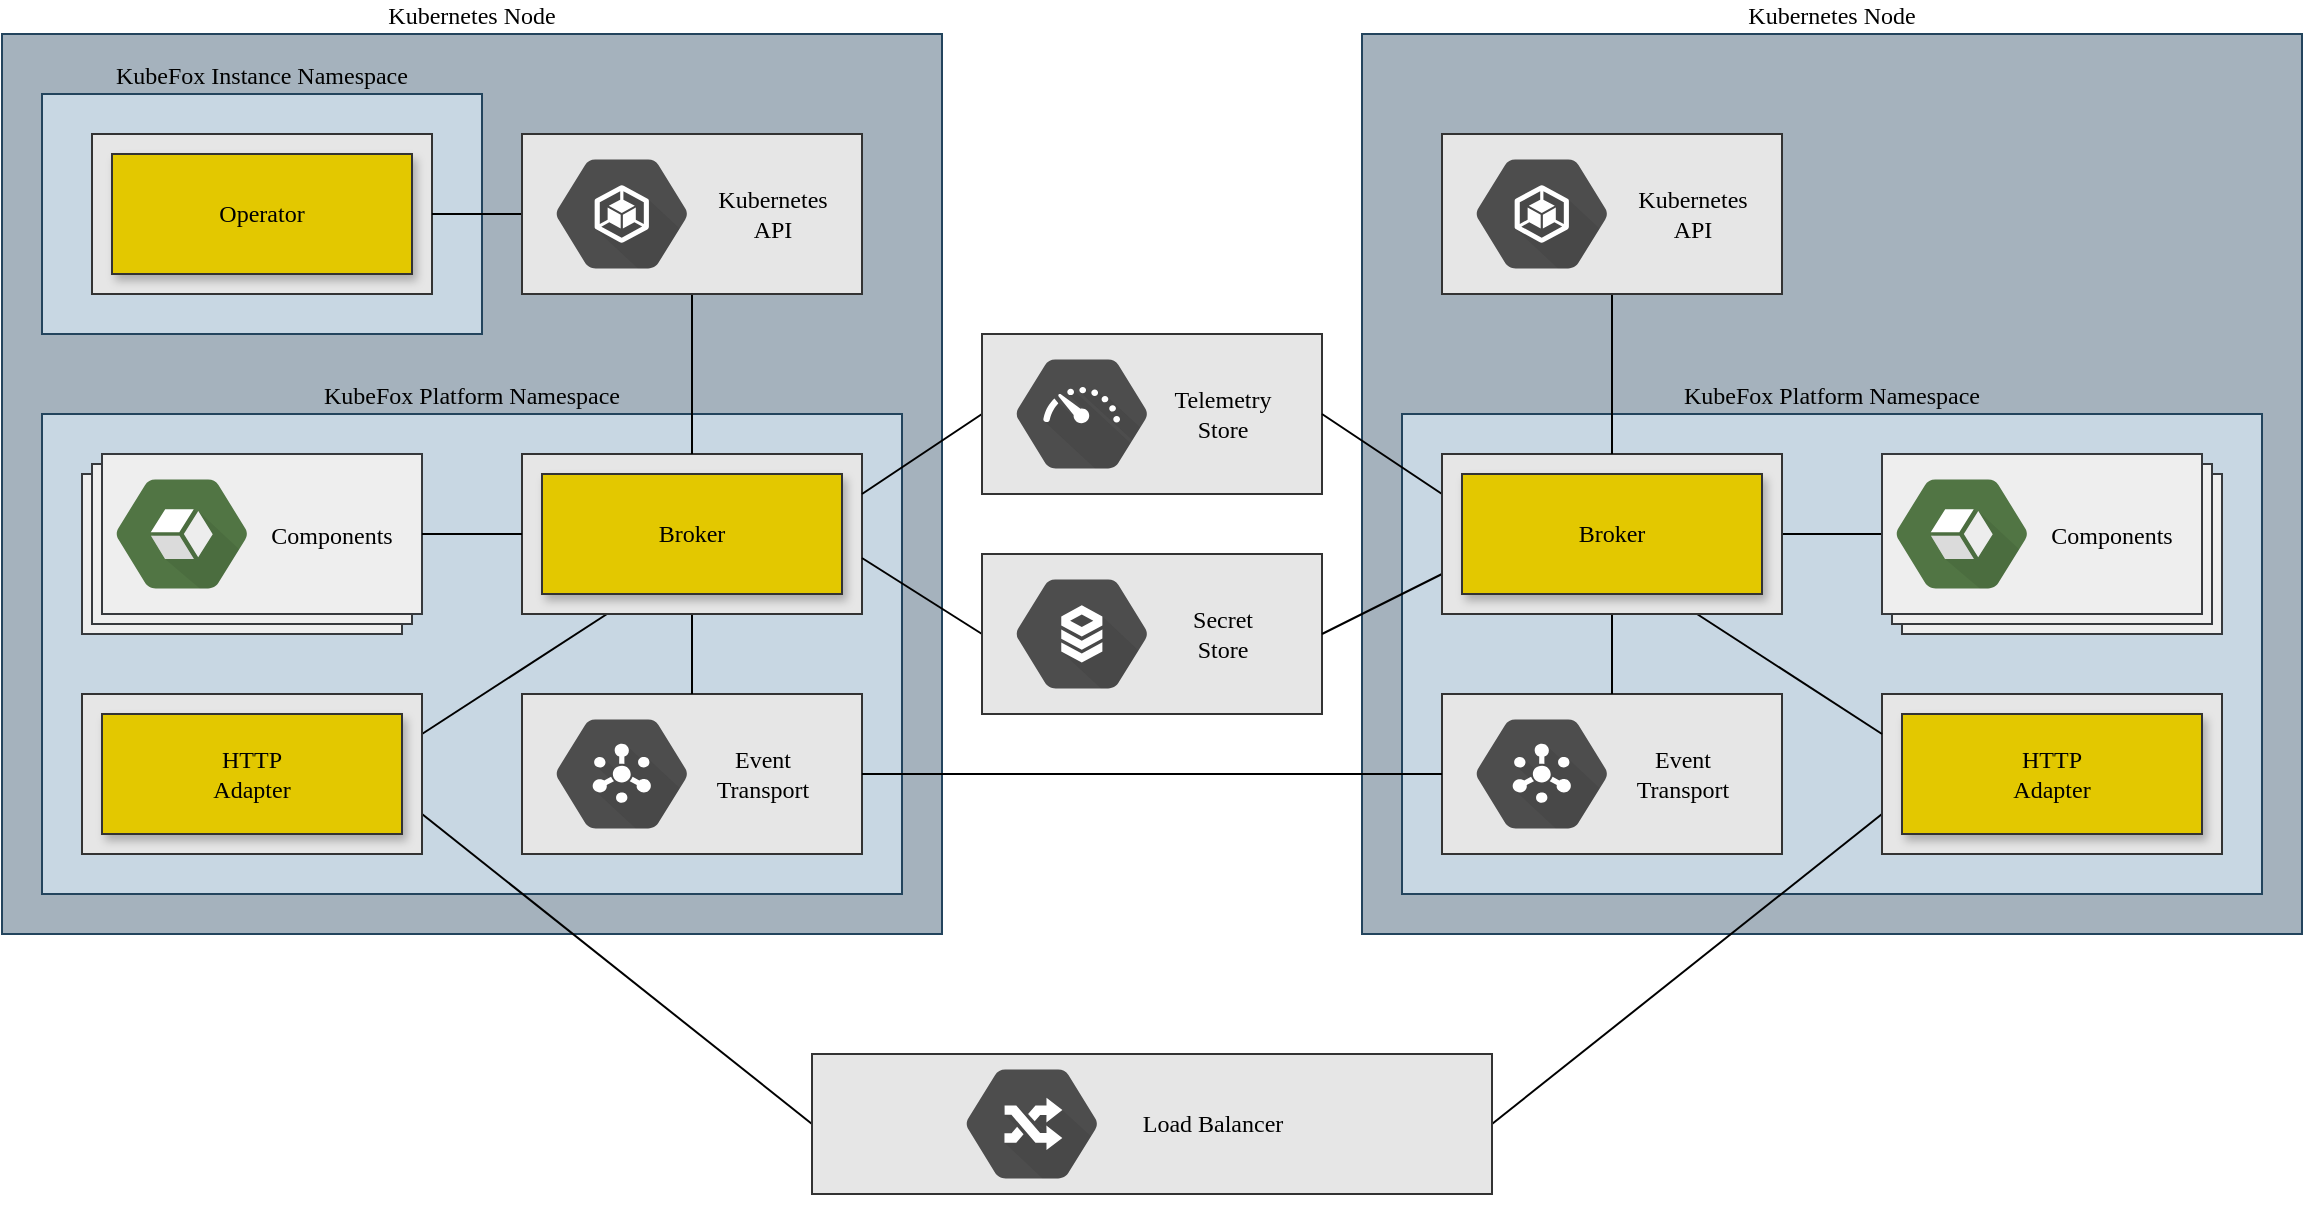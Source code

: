 <mxfile version="22.1.2" type="device">
  <diagram id="nvOsGFMiorbk_OA-nkvQ" name="Page-1">
    <mxGraphModel dx="1674" dy="433" grid="1" gridSize="10" guides="1" tooltips="1" connect="1" arrows="1" fold="1" page="0" pageScale="1" pageWidth="850" pageHeight="1100" background="#ffffff" math="0" shadow="0">
      <root>
        <mxCell id="0" />
        <mxCell id="1" parent="0" />
        <mxCell id="DgSnzCziOJDxKs8Z_xna-8" value="Kubernetes Node" style="rounded=0;whiteSpace=wrap;html=1;verticalAlign=bottom;fontFamily=Source Code Pro;fontSource=https%3A%2F%2Ffonts.googleapis.com%2Fcss%3Ffamily%3DSource%2BCode%2BPro;fontSize=12;labelPosition=center;verticalLabelPosition=top;align=center;spacingLeft=0;sketch=0;spacingRight=0;fillColor=#A5B2BD;strokeColor=#23445d;" parent="1" vertex="1">
          <mxGeometry x="600" y="920" width="470" height="450" as="geometry" />
        </mxCell>
        <mxCell id="hHuCMAb4LzYqgweW_ZiV-6" value="KubeFox Platform Namespace" style="rounded=0;whiteSpace=wrap;html=1;strokeColor=#23445d;fillColor=#C8D7E3;verticalAlign=bottom;fontFamily=Source Code Pro;fontSource=https%3A%2F%2Ffonts.googleapis.com%2Fcss%3Ffamily%3DSource%2BCode%2BPro;fontSize=12;labelPosition=center;verticalLabelPosition=top;align=center;spacingLeft=0;sketch=0;spacingRight=0;" parent="1" vertex="1">
          <mxGeometry x="620" y="1110" width="430" height="240" as="geometry" />
        </mxCell>
        <mxCell id="hHuCMAb4LzYqgweW_ZiV-22" style="edgeStyle=none;shape=connector;rounded=0;orthogonalLoop=1;jettySize=auto;html=1;exitX=1;exitY=0.25;exitDx=0;exitDy=0;entryX=0.25;entryY=1;entryDx=0;entryDy=0;labelBackgroundColor=default;strokeColor=default;align=center;verticalAlign=middle;fontFamily=Source Code Pro;fontSize=11;fontColor=default;endArrow=none;endFill=0;fontSource=https%3A%2F%2Ffonts.googleapis.com%2Fcss%3Ffamily%3DSource%2BCode%2BPro;" parent="1" source="hHuCMAb4LzYqgweW_ZiV-3" target="hHuCMAb4LzYqgweW_ZiV-1" edge="1">
          <mxGeometry relative="1" as="geometry" />
        </mxCell>
        <mxCell id="Tjbu2bkzNfZgH-3-eiRW-72" style="edgeStyle=none;shape=connector;rounded=0;orthogonalLoop=1;jettySize=auto;html=1;exitX=1;exitY=0.75;exitDx=0;exitDy=0;entryX=0;entryY=0.5;entryDx=0;entryDy=0;labelBackgroundColor=default;strokeColor=default;align=center;verticalAlign=middle;fontFamily=Helvetica;fontSize=11;fontColor=default;endArrow=none;endFill=0;" parent="1" source="hHuCMAb4LzYqgweW_ZiV-3" target="Tjbu2bkzNfZgH-3-eiRW-69" edge="1">
          <mxGeometry relative="1" as="geometry" />
        </mxCell>
        <mxCell id="hHuCMAb4LzYqgweW_ZiV-3" value="" style="rounded=0;whiteSpace=wrap;html=1;strokeColor=#333333;fillColor=#E6E6E6;verticalAlign=top;fontFamily=Source Code Pro;fontSize=12;labelPosition=center;verticalLabelPosition=bottom;align=center;spacingLeft=4;sketch=0;fontColor=#000000;labelBackgroundColor=none;fontSource=https%3A%2F%2Ffonts.googleapis.com%2Fcss%3Ffamily%3DSource%2BCode%2BPro;" parent="1" vertex="1">
          <mxGeometry x="640" y="1250" width="170" height="80" as="geometry" />
        </mxCell>
        <mxCell id="hHuCMAb4LzYqgweW_ZiV-4" value="HTTP&lt;br&gt;Adapter" style="rounded=0;whiteSpace=wrap;html=1;strokeColor=#333333;fillColor=#e3c800;verticalAlign=middle;fontFamily=Source Code Pro;fontSize=12;fontColor=#000000;shadow=1;labelBackgroundColor=none;fontSource=https%3A%2F%2Ffonts.googleapis.com%2Fcss%3Ffamily%3DSource%2BCode%2BPro;spacingLeft=0;spacingTop=0;spacingBottom=0;spacing=2;" parent="1" vertex="1">
          <mxGeometry x="650" y="1260" width="150" height="60" as="geometry" />
        </mxCell>
        <mxCell id="hHuCMAb4LzYqgweW_ZiV-8" value="" style="rounded=0;whiteSpace=wrap;html=1;strokeColor=#333333;fillColor=#E6E6E6;verticalAlign=top;fontFamily=Source Code Pro;fontSize=12;labelPosition=center;verticalLabelPosition=bottom;align=center;spacingLeft=0;sketch=0;fontColor=#000000;labelBackgroundColor=none;fontSource=https%3A%2F%2Ffonts.googleapis.com%2Fcss%3Ffamily%3DSource%2BCode%2BPro;" parent="1" vertex="1">
          <mxGeometry x="860" y="1250" width="170" height="80" as="geometry" />
        </mxCell>
        <mxCell id="DgSnzCziOJDxKs8Z_xna-7" value="Event&lt;br&gt;Transport" style="sketch=0;html=1;fillColor=#4D4D4D;strokeColor=none;verticalAlign=middle;labelPosition=right;verticalLabelPosition=middle;align=center;spacingTop=0;fontSize=12;fontStyle=0;fontColor=#000000;shape=mxgraph.gcp2.hexIcon;prIcon=cloud_pubsub;fontFamily=Source Code Pro;fontSource=https%3A%2F%2Ffonts.googleapis.com%2Fcss%3Ffamily%3DSource%2BCode%2BPro;spacingBottom=0;shadow=0;spacingRight=0;spacingLeft=-60;" parent="1" vertex="1">
          <mxGeometry x="860" y="1250" width="100" height="80" as="geometry" />
        </mxCell>
        <mxCell id="hHuCMAb4LzYqgweW_ZiV-14" style="edgeStyle=none;shape=connector;rounded=0;orthogonalLoop=1;jettySize=auto;html=1;exitX=0.5;exitY=1;exitDx=0;exitDy=0;entryX=0.5;entryY=0;entryDx=0;entryDy=0;labelBackgroundColor=default;strokeColor=default;align=center;verticalAlign=middle;fontFamily=Source Code Pro;fontSize=11;fontColor=default;endArrow=none;endFill=0;fontSource=https%3A%2F%2Ffonts.googleapis.com%2Fcss%3Ffamily%3DSource%2BCode%2BPro;" parent="1" source="hHuCMAb4LzYqgweW_ZiV-1" target="hHuCMAb4LzYqgweW_ZiV-8" edge="1">
          <mxGeometry relative="1" as="geometry" />
        </mxCell>
        <mxCell id="hHuCMAb4LzYqgweW_ZiV-1" value="" style="rounded=0;whiteSpace=wrap;html=1;strokeColor=#333333;fillColor=#E6E6E6;verticalAlign=top;fontFamily=Source Code Pro;fontSize=12;labelPosition=center;verticalLabelPosition=bottom;align=center;spacingLeft=4;sketch=0;fontColor=#000000;labelBackgroundColor=none;fontSource=https%3A%2F%2Ffonts.googleapis.com%2Fcss%3Ffamily%3DSource%2BCode%2BPro;" parent="1" vertex="1">
          <mxGeometry x="860" y="1130" width="170" height="80" as="geometry" />
        </mxCell>
        <mxCell id="hHuCMAb4LzYqgweW_ZiV-2" value="Broker" style="rounded=0;whiteSpace=wrap;html=1;strokeColor=#333333;fillColor=#e3c800;verticalAlign=middle;fontFamily=Source Code Pro;fontSize=12;fontColor=#000000;shadow=1;labelBackgroundColor=none;fontSource=https%3A%2F%2Ffonts.googleapis.com%2Fcss%3Ffamily%3DSource%2BCode%2BPro;spacingLeft=0;spacingTop=0;spacingBottom=0;spacing=2;" parent="1" vertex="1">
          <mxGeometry x="870" y="1140" width="150" height="60" as="geometry" />
        </mxCell>
        <mxCell id="hHuCMAb4LzYqgweW_ZiV-15" style="edgeStyle=none;shape=connector;rounded=0;orthogonalLoop=1;jettySize=auto;html=1;exitX=0.5;exitY=0;exitDx=0;exitDy=0;entryX=0.5;entryY=1;entryDx=0;entryDy=0;labelBackgroundColor=default;strokeColor=default;align=center;verticalAlign=middle;fontFamily=Source Code Pro;fontSize=11;fontColor=default;endArrow=none;endFill=0;fontSource=https%3A%2F%2Ffonts.googleapis.com%2Fcss%3Ffamily%3DSource%2BCode%2BPro;" parent="1" source="hHuCMAb4LzYqgweW_ZiV-1" target="hHuCMAb4LzYqgweW_ZiV-43" edge="1">
          <mxGeometry relative="1" as="geometry" />
        </mxCell>
        <mxCell id="hHuCMAb4LzYqgweW_ZiV-18" value="" style="rounded=0;whiteSpace=wrap;html=1;strokeColor=#36393d;fillColor=#eeeeee;verticalAlign=top;fontFamily=Source Code Pro;fontSource=https%3A%2F%2Ffonts.googleapis.com%2Fcss%3Ffamily%3DSource%2BCode%2BPro;fontSize=12;labelPosition=center;verticalLabelPosition=bottom;align=center;spacingLeft=4;sketch=0;" parent="1" vertex="1">
          <mxGeometry x="640" y="1140" width="160" height="80" as="geometry" />
        </mxCell>
        <mxCell id="hHuCMAb4LzYqgweW_ZiV-16" value="" style="rounded=0;whiteSpace=wrap;html=1;strokeColor=#36393d;fillColor=#eeeeee;verticalAlign=top;fontFamily=Source Code Pro;fontSource=https%3A%2F%2Ffonts.googleapis.com%2Fcss%3Ffamily%3DSource%2BCode%2BPro;fontSize=12;labelPosition=center;verticalLabelPosition=bottom;align=center;spacingLeft=4;sketch=0;" parent="1" vertex="1">
          <mxGeometry x="645" y="1135" width="160" height="80" as="geometry" />
        </mxCell>
        <mxCell id="DgSnzCziOJDxKs8Z_xna-59" value="" style="rounded=0;whiteSpace=wrap;html=1;strokeColor=#36393d;fillColor=#eeeeee;verticalAlign=top;fontFamily=Source Code Pro;fontSource=https%3A%2F%2Ffonts.googleapis.com%2Fcss%3Ffamily%3DSource%2BCode%2BPro;fontSize=12;labelPosition=center;verticalLabelPosition=bottom;align=center;spacingLeft=4;sketch=0;" parent="1" vertex="1">
          <mxGeometry x="650" y="1130" width="160" height="80" as="geometry" />
        </mxCell>
        <mxCell id="5H6KGwHTrD5YW4fPExSh-25" value="Components" style="sketch=0;fillColor=#517544;strokeColor=none;verticalAlign=middle;labelPosition=right;verticalLabelPosition=middle;align=center;spacingTop=0;fontSize=12;fontStyle=0;fontColor=#000000;shape=mxgraph.gcp2.hexIcon;prIcon=stackdriver;rounded=1;shadow=0;glass=0;fontFamily=Source Code Pro;fontSource=https%3A%2F%2Ffonts.googleapis.com%2Fcss%3Ffamily%3DSource%2BCode%2BPro;spacingBottom=0;spacingLeft=-50;" parent="1" vertex="1">
          <mxGeometry x="640" y="1130" width="100" height="80" as="geometry" />
        </mxCell>
        <mxCell id="hHuCMAb4LzYqgweW_ZiV-25" style="edgeStyle=none;shape=connector;rounded=0;orthogonalLoop=1;jettySize=auto;html=1;exitX=1;exitY=0.25;exitDx=0;exitDy=0;labelBackgroundColor=default;strokeColor=default;align=center;verticalAlign=middle;fontFamily=Helvetica;fontSize=11;fontColor=default;endArrow=none;endFill=0;entryX=0;entryY=0.5;entryDx=0;entryDy=0;" parent="1" source="hHuCMAb4LzYqgweW_ZiV-1" target="hHuCMAb4LzYqgweW_ZiV-45" edge="1">
          <mxGeometry relative="1" as="geometry">
            <mxPoint x="350" y="1090" as="targetPoint" />
          </mxGeometry>
        </mxCell>
        <mxCell id="hHuCMAb4LzYqgweW_ZiV-26" value="KubeFox Instance Namespace" style="rounded=0;whiteSpace=wrap;html=1;strokeColor=#23445d;fillColor=#C8D7E3;verticalAlign=bottom;fontFamily=Source Code Pro;fontSource=https%3A%2F%2Ffonts.googleapis.com%2Fcss%3Ffamily%3DSource%2BCode%2BPro;fontSize=12;labelPosition=center;verticalLabelPosition=top;align=center;spacingLeft=0;sketch=0;spacingRight=0;" parent="1" vertex="1">
          <mxGeometry x="620" y="950" width="220" height="120" as="geometry" />
        </mxCell>
        <mxCell id="hHuCMAb4LzYqgweW_ZiV-34" value="" style="rounded=0;whiteSpace=wrap;html=1;strokeColor=#333333;fillColor=#E6E6E6;verticalAlign=top;fontFamily=Source Code Pro;fontSize=12;labelPosition=center;verticalLabelPosition=bottom;align=center;spacingLeft=4;sketch=0;fontColor=#000000;labelBackgroundColor=none;fontSource=https%3A%2F%2Ffonts.googleapis.com%2Fcss%3Ffamily%3DSource%2BCode%2BPro;" parent="1" vertex="1">
          <mxGeometry x="645" y="970" width="170" height="80" as="geometry" />
        </mxCell>
        <UserObject label="Operator" id="hHuCMAb4LzYqgweW_ZiV-35">
          <mxCell style="rounded=0;whiteSpace=wrap;html=1;strokeColor=#333333;fillColor=#e3c800;verticalAlign=middle;fontFamily=Source Code Pro;fontSize=12;fontColor=#000000;shadow=1;labelBackgroundColor=none;fontSource=https%3A%2F%2Ffonts.googleapis.com%2Fcss%3Ffamily%3DSource%2BCode%2BPro;spacingLeft=0;spacingTop=0;spacingBottom=0;spacing=2;" parent="1" vertex="1">
            <mxGeometry x="655" y="980" width="150" height="60" as="geometry" />
          </mxCell>
        </UserObject>
        <mxCell id="hHuCMAb4LzYqgweW_ZiV-40" style="edgeStyle=none;shape=connector;rounded=0;orthogonalLoop=1;jettySize=auto;html=1;entryX=0;entryY=0.5;entryDx=0;entryDy=0;labelBackgroundColor=default;strokeColor=default;align=center;verticalAlign=middle;fontFamily=Helvetica;fontSize=11;fontColor=default;endArrow=none;endFill=0;exitX=1;exitY=0.5;exitDx=0;exitDy=0;" parent="1" source="hHuCMAb4LzYqgweW_ZiV-34" target="hHuCMAb4LzYqgweW_ZiV-43" edge="1">
          <mxGeometry relative="1" as="geometry">
            <mxPoint x="990" y="840" as="sourcePoint" />
          </mxGeometry>
        </mxCell>
        <mxCell id="hHuCMAb4LzYqgweW_ZiV-42" value="" style="edgeStyle=none;shape=connector;rounded=0;orthogonalLoop=1;jettySize=auto;html=1;entryX=0;entryY=0.5;entryDx=0;entryDy=0;labelBackgroundColor=default;strokeColor=default;align=center;verticalAlign=middle;fontFamily=Helvetica;fontSize=11;fontColor=default;endArrow=none;endFill=0;exitX=1;exitY=0.65;exitDx=0;exitDy=0;exitPerimeter=0;" parent="1" source="hHuCMAb4LzYqgweW_ZiV-1" target="hHuCMAb4LzYqgweW_ZiV-41" edge="1">
          <mxGeometry relative="1" as="geometry">
            <mxPoint x="903" y="1110" as="sourcePoint" />
            <mxPoint x="760" y="1022" as="targetPoint" />
          </mxGeometry>
        </mxCell>
        <mxCell id="hHuCMAb4LzYqgweW_ZiV-43" value="" style="rounded=0;whiteSpace=wrap;html=1;strokeColor=#333333;fillColor=#E6E6E6;verticalAlign=top;fontFamily=Source Code Pro;fontSize=12;labelPosition=center;verticalLabelPosition=bottom;align=center;spacingLeft=0;sketch=0;fontColor=#000000;labelBackgroundColor=none;fontSource=https%3A%2F%2Ffonts.googleapis.com%2Fcss%3Ffamily%3DSource%2BCode%2BPro;" parent="1" vertex="1">
          <mxGeometry x="860" y="970" width="170" height="80" as="geometry" />
        </mxCell>
        <mxCell id="DgSnzCziOJDxKs8Z_xna-6" value="Kubernetes&lt;br&gt;API" style="sketch=0;html=1;fillColor=#4D4D4D;strokeColor=none;verticalAlign=middle;labelPosition=right;verticalLabelPosition=middle;align=center;spacingTop=0;fontSize=12;fontStyle=0;fontColor=#000000;shape=mxgraph.gcp2.hexIcon;prIcon=container_engine;fontFamily=Source Code Pro;fontSource=https%3A%2F%2Ffonts.googleapis.com%2Fcss%3Ffamily%3DSource%2BCode%2BPro;spacingBottom=0;spacingRight=0;spacingLeft=-50;" parent="1" vertex="1">
          <mxGeometry x="860" y="970" width="100" height="80" as="geometry" />
        </mxCell>
        <mxCell id="hHuCMAb4LzYqgweW_ZiV-45" value="" style="rounded=0;whiteSpace=wrap;html=1;strokeColor=#333333;fillColor=#E6E6E6;verticalAlign=top;fontFamily=Source Code Pro;fontSize=12;labelPosition=center;verticalLabelPosition=bottom;align=center;spacingLeft=0;sketch=0;fontColor=#000000;labelBackgroundColor=none;fontSource=https%3A%2F%2Ffonts.googleapis.com%2Fcss%3Ffamily%3DSource%2BCode%2BPro;" parent="1" vertex="1">
          <mxGeometry x="1090" y="1070" width="170" height="80" as="geometry" />
        </mxCell>
        <mxCell id="DgSnzCziOJDxKs8Z_xna-10" value="Telemetry&lt;br style=&quot;font-size: 12px;&quot;&gt;Store" style="sketch=0;html=1;fillColor=#4D4D4D;strokeColor=none;verticalAlign=middle;labelPosition=right;verticalLabelPosition=middle;align=center;spacingTop=0;fontSize=12;fontStyle=0;fontColor=#000000;shape=mxgraph.gcp2.hexIcon;prIcon=standard_network_tier;fontFamily=Source Code Pro;fontSource=https%3A%2F%2Ffonts.googleapis.com%2Fcss%3Ffamily%3DSource%2BCode%2BPro;spacingBottom=0;shadow=0;spacingLeft=-60;" parent="1" vertex="1">
          <mxGeometry x="1090" y="1070" width="100" height="80" as="geometry" />
        </mxCell>
        <mxCell id="hHuCMAb4LzYqgweW_ZiV-9" style="rounded=0;orthogonalLoop=1;jettySize=auto;html=1;exitX=0;exitY=0.5;exitDx=0;exitDy=0;entryX=1;entryY=0.5;entryDx=0;entryDy=0;endArrow=none;endFill=0;fontFamily=Source Code Pro;fontSource=https%3A%2F%2Ffonts.googleapis.com%2Fcss%3Ffamily%3DSource%2BCode%2BPro;" parent="1" source="hHuCMAb4LzYqgweW_ZiV-1" target="DgSnzCziOJDxKs8Z_xna-59" edge="1">
          <mxGeometry relative="1" as="geometry" />
        </mxCell>
        <mxCell id="hHuCMAb4LzYqgweW_ZiV-41" value="" style="rounded=0;whiteSpace=wrap;html=1;strokeColor=#333333;fillColor=#E6E6E6;verticalAlign=top;fontFamily=Source Code Pro;fontSize=12;labelPosition=center;verticalLabelPosition=bottom;align=center;spacingLeft=0;sketch=0;fontColor=#000000;labelBackgroundColor=none;fontSource=https%3A%2F%2Ffonts.googleapis.com%2Fcss%3Ffamily%3DSource%2BCode%2BPro;" parent="1" vertex="1">
          <mxGeometry x="1090" y="1180" width="170" height="80" as="geometry" />
        </mxCell>
        <mxCell id="DgSnzCziOJDxKs8Z_xna-26" value="Secret&lt;br&gt;Store" style="fillColor=#4D4D4D;strokeColor=none;verticalAlign=middle;labelPosition=right;verticalLabelPosition=middle;align=center;spacingTop=0;fontSize=12;fontStyle=0;fontColor=#000000;shape=mxgraph.gcp2.hexIcon;prIcon=cloud_sql;fontFamily=Source Code Pro;fontSource=https%3A%2F%2Ffonts.googleapis.com%2Fcss%3Ffamily%3DSource%2BCode%2BPro;spacingBottom=0;shadow=0;spacingLeft=-60;strokeWidth=8;gradientColor=none;html=1;" parent="1" vertex="1">
          <mxGeometry x="1090" y="1180" width="100" height="80" as="geometry" />
        </mxCell>
        <mxCell id="Tjbu2bkzNfZgH-3-eiRW-34" value="Kubernetes Node" style="rounded=0;whiteSpace=wrap;html=1;verticalAlign=bottom;fontFamily=Source Code Pro;fontSource=https%3A%2F%2Ffonts.googleapis.com%2Fcss%3Ffamily%3DSource%2BCode%2BPro;fontSize=12;labelPosition=center;verticalLabelPosition=top;align=center;spacingLeft=0;sketch=0;spacingRight=0;fillColor=#A5B2BD;strokeColor=#23445d;" parent="1" vertex="1">
          <mxGeometry x="1280" y="920" width="470" height="450" as="geometry" />
        </mxCell>
        <mxCell id="Tjbu2bkzNfZgH-3-eiRW-35" value="KubeFox Platform Namespace" style="rounded=0;whiteSpace=wrap;html=1;strokeColor=#23445d;fillColor=#C8D7E3;verticalAlign=bottom;fontFamily=Source Code Pro;fontSource=https%3A%2F%2Ffonts.googleapis.com%2Fcss%3Ffamily%3DSource%2BCode%2BPro;fontSize=12;labelPosition=center;verticalLabelPosition=top;align=center;spacingLeft=0;sketch=0;spacingRight=0;" parent="1" vertex="1">
          <mxGeometry x="1300" y="1110" width="430" height="240" as="geometry" />
        </mxCell>
        <mxCell id="Tjbu2bkzNfZgH-3-eiRW-73" style="edgeStyle=none;shape=connector;rounded=0;orthogonalLoop=1;jettySize=auto;html=1;exitX=0;exitY=0.75;exitDx=0;exitDy=0;entryX=1;entryY=0.5;entryDx=0;entryDy=0;labelBackgroundColor=default;strokeColor=default;align=center;verticalAlign=middle;fontFamily=Helvetica;fontSize=11;fontColor=default;endArrow=none;endFill=0;" parent="1" source="Tjbu2bkzNfZgH-3-eiRW-37" target="Tjbu2bkzNfZgH-3-eiRW-69" edge="1">
          <mxGeometry relative="1" as="geometry" />
        </mxCell>
        <mxCell id="Tjbu2bkzNfZgH-3-eiRW-37" value="" style="rounded=0;whiteSpace=wrap;html=1;strokeColor=#333333;fillColor=#E6E6E6;verticalAlign=top;fontFamily=Source Code Pro;fontSize=12;labelPosition=center;verticalLabelPosition=bottom;align=center;spacingLeft=4;sketch=0;fontColor=#000000;labelBackgroundColor=none;fontSource=https%3A%2F%2Ffonts.googleapis.com%2Fcss%3Ffamily%3DSource%2BCode%2BPro;" parent="1" vertex="1">
          <mxGeometry x="1540" y="1250" width="170" height="80" as="geometry" />
        </mxCell>
        <mxCell id="Tjbu2bkzNfZgH-3-eiRW-38" value="HTTP&lt;br&gt;Adapter" style="rounded=0;whiteSpace=wrap;html=1;strokeColor=#333333;fillColor=#e3c800;verticalAlign=middle;fontFamily=Source Code Pro;fontSize=12;fontColor=#000000;shadow=1;labelBackgroundColor=none;fontSource=https%3A%2F%2Ffonts.googleapis.com%2Fcss%3Ffamily%3DSource%2BCode%2BPro;spacingLeft=0;spacingTop=0;spacingBottom=0;spacing=2;" parent="1" vertex="1">
          <mxGeometry x="1550" y="1260" width="150" height="60" as="geometry" />
        </mxCell>
        <mxCell id="Tjbu2bkzNfZgH-3-eiRW-39" value="" style="rounded=0;whiteSpace=wrap;html=1;strokeColor=#333333;fillColor=#E6E6E6;verticalAlign=top;fontFamily=Source Code Pro;fontSize=12;labelPosition=center;verticalLabelPosition=bottom;align=center;spacingLeft=0;sketch=0;fontColor=#000000;labelBackgroundColor=none;fontSource=https%3A%2F%2Ffonts.googleapis.com%2Fcss%3Ffamily%3DSource%2BCode%2BPro;" parent="1" vertex="1">
          <mxGeometry x="1320" y="1250" width="170" height="80" as="geometry" />
        </mxCell>
        <mxCell id="Tjbu2bkzNfZgH-3-eiRW-40" value="Event&lt;br&gt;Transport" style="sketch=0;html=1;fillColor=#4D4D4D;strokeColor=none;verticalAlign=middle;labelPosition=right;verticalLabelPosition=middle;align=center;spacingTop=0;fontSize=12;fontStyle=0;fontColor=#000000;shape=mxgraph.gcp2.hexIcon;prIcon=cloud_pubsub;fontFamily=Source Code Pro;fontSource=https%3A%2F%2Ffonts.googleapis.com%2Fcss%3Ffamily%3DSource%2BCode%2BPro;spacingBottom=0;shadow=0;spacingRight=0;spacingLeft=-60;" parent="1" vertex="1">
          <mxGeometry x="1320" y="1250" width="100" height="80" as="geometry" />
        </mxCell>
        <mxCell id="Tjbu2bkzNfZgH-3-eiRW-41" style="edgeStyle=none;shape=connector;rounded=0;orthogonalLoop=1;jettySize=auto;html=1;exitX=0.5;exitY=1;exitDx=0;exitDy=0;entryX=0.5;entryY=0;entryDx=0;entryDy=0;labelBackgroundColor=default;strokeColor=default;align=center;verticalAlign=middle;fontFamily=Source Code Pro;fontSize=11;fontColor=default;endArrow=none;endFill=0;fontSource=https%3A%2F%2Ffonts.googleapis.com%2Fcss%3Ffamily%3DSource%2BCode%2BPro;" parent="1" source="Tjbu2bkzNfZgH-3-eiRW-42" target="Tjbu2bkzNfZgH-3-eiRW-39" edge="1">
          <mxGeometry relative="1" as="geometry" />
        </mxCell>
        <mxCell id="Tjbu2bkzNfZgH-3-eiRW-60" style="rounded=0;orthogonalLoop=1;jettySize=auto;html=1;exitX=1;exitY=0.5;exitDx=0;exitDy=0;entryX=0;entryY=0.5;entryDx=0;entryDy=0;endArrow=none;endFill=0;" parent="1" source="Tjbu2bkzNfZgH-3-eiRW-42" target="Tjbu2bkzNfZgH-3-eiRW-58" edge="1">
          <mxGeometry relative="1" as="geometry" />
        </mxCell>
        <mxCell id="Tjbu2bkzNfZgH-3-eiRW-61" style="edgeStyle=none;shape=connector;rounded=0;orthogonalLoop=1;jettySize=auto;html=1;exitX=0.75;exitY=1;exitDx=0;exitDy=0;entryX=0;entryY=0.25;entryDx=0;entryDy=0;labelBackgroundColor=default;strokeColor=default;align=center;verticalAlign=middle;fontFamily=Helvetica;fontSize=11;fontColor=default;endArrow=none;endFill=0;" parent="1" source="Tjbu2bkzNfZgH-3-eiRW-42" target="Tjbu2bkzNfZgH-3-eiRW-37" edge="1">
          <mxGeometry relative="1" as="geometry" />
        </mxCell>
        <mxCell id="Tjbu2bkzNfZgH-3-eiRW-64" style="edgeStyle=none;shape=connector;rounded=0;orthogonalLoop=1;jettySize=auto;html=1;exitX=0;exitY=0.25;exitDx=0;exitDy=0;entryX=1;entryY=0.5;entryDx=0;entryDy=0;labelBackgroundColor=default;strokeColor=default;align=center;verticalAlign=middle;fontFamily=Helvetica;fontSize=11;fontColor=default;endArrow=none;endFill=0;" parent="1" source="Tjbu2bkzNfZgH-3-eiRW-42" target="hHuCMAb4LzYqgweW_ZiV-45" edge="1">
          <mxGeometry relative="1" as="geometry" />
        </mxCell>
        <mxCell id="Tjbu2bkzNfZgH-3-eiRW-65" style="edgeStyle=none;shape=connector;rounded=0;orthogonalLoop=1;jettySize=auto;html=1;exitX=0;exitY=0.75;exitDx=0;exitDy=0;entryX=1;entryY=0.5;entryDx=0;entryDy=0;labelBackgroundColor=default;strokeColor=default;align=center;verticalAlign=middle;fontFamily=Helvetica;fontSize=11;fontColor=default;endArrow=none;endFill=0;" parent="1" source="Tjbu2bkzNfZgH-3-eiRW-42" target="hHuCMAb4LzYqgweW_ZiV-41" edge="1">
          <mxGeometry relative="1" as="geometry" />
        </mxCell>
        <mxCell id="Tjbu2bkzNfZgH-3-eiRW-42" value="" style="rounded=0;whiteSpace=wrap;html=1;strokeColor=#333333;fillColor=#E6E6E6;verticalAlign=top;fontFamily=Source Code Pro;fontSize=12;labelPosition=center;verticalLabelPosition=bottom;align=center;spacingLeft=4;sketch=0;fontColor=#000000;labelBackgroundColor=none;fontSource=https%3A%2F%2Ffonts.googleapis.com%2Fcss%3Ffamily%3DSource%2BCode%2BPro;" parent="1" vertex="1">
          <mxGeometry x="1320" y="1130" width="170" height="80" as="geometry" />
        </mxCell>
        <mxCell id="Tjbu2bkzNfZgH-3-eiRW-43" value="Broker" style="rounded=0;whiteSpace=wrap;html=1;strokeColor=#333333;fillColor=#e3c800;verticalAlign=middle;fontFamily=Source Code Pro;fontSize=12;fontColor=#000000;shadow=1;labelBackgroundColor=none;fontSource=https%3A%2F%2Ffonts.googleapis.com%2Fcss%3Ffamily%3DSource%2BCode%2BPro;spacingLeft=0;spacingTop=0;spacingBottom=0;spacing=2;" parent="1" vertex="1">
          <mxGeometry x="1330" y="1140" width="150" height="60" as="geometry" />
        </mxCell>
        <mxCell id="Tjbu2bkzNfZgH-3-eiRW-44" style="edgeStyle=none;shape=connector;rounded=0;orthogonalLoop=1;jettySize=auto;html=1;exitX=0.5;exitY=0;exitDx=0;exitDy=0;entryX=0.5;entryY=1;entryDx=0;entryDy=0;labelBackgroundColor=default;strokeColor=default;align=center;verticalAlign=middle;fontFamily=Source Code Pro;fontSize=11;fontColor=default;endArrow=none;endFill=0;fontSource=https%3A%2F%2Ffonts.googleapis.com%2Fcss%3Ffamily%3DSource%2BCode%2BPro;" parent="1" source="Tjbu2bkzNfZgH-3-eiRW-42" target="Tjbu2bkzNfZgH-3-eiRW-53" edge="1">
          <mxGeometry relative="1" as="geometry" />
        </mxCell>
        <mxCell id="Tjbu2bkzNfZgH-3-eiRW-53" value="" style="rounded=0;whiteSpace=wrap;html=1;strokeColor=#333333;fillColor=#E6E6E6;verticalAlign=top;fontFamily=Source Code Pro;fontSize=12;labelPosition=center;verticalLabelPosition=bottom;align=center;spacingLeft=0;sketch=0;fontColor=#000000;labelBackgroundColor=none;fontSource=https%3A%2F%2Ffonts.googleapis.com%2Fcss%3Ffamily%3DSource%2BCode%2BPro;" parent="1" vertex="1">
          <mxGeometry x="1320" y="970" width="170" height="80" as="geometry" />
        </mxCell>
        <mxCell id="Tjbu2bkzNfZgH-3-eiRW-54" value="Kubernetes&lt;br&gt;API" style="sketch=0;html=1;fillColor=#4D4D4D;strokeColor=none;verticalAlign=middle;labelPosition=right;verticalLabelPosition=middle;align=center;spacingTop=0;fontSize=12;fontStyle=0;fontColor=#000000;shape=mxgraph.gcp2.hexIcon;prIcon=container_engine;fontFamily=Source Code Pro;fontSource=https%3A%2F%2Ffonts.googleapis.com%2Fcss%3Ffamily%3DSource%2BCode%2BPro;spacingBottom=0;spacingRight=0;spacingLeft=-50;" parent="1" vertex="1">
          <mxGeometry x="1320" y="970" width="100" height="80" as="geometry" />
        </mxCell>
        <mxCell id="Tjbu2bkzNfZgH-3-eiRW-56" value="" style="rounded=0;whiteSpace=wrap;html=1;strokeColor=#36393d;fillColor=#eeeeee;verticalAlign=top;fontFamily=Source Code Pro;fontSource=https%3A%2F%2Ffonts.googleapis.com%2Fcss%3Ffamily%3DSource%2BCode%2BPro;fontSize=12;labelPosition=center;verticalLabelPosition=bottom;align=center;spacingLeft=4;sketch=0;" parent="1" vertex="1">
          <mxGeometry x="1550" y="1140" width="160" height="80" as="geometry" />
        </mxCell>
        <mxCell id="Tjbu2bkzNfZgH-3-eiRW-57" value="" style="rounded=0;whiteSpace=wrap;html=1;strokeColor=#36393d;fillColor=#eeeeee;verticalAlign=top;fontFamily=Source Code Pro;fontSource=https%3A%2F%2Ffonts.googleapis.com%2Fcss%3Ffamily%3DSource%2BCode%2BPro;fontSize=12;labelPosition=center;verticalLabelPosition=bottom;align=center;spacingLeft=4;sketch=0;" parent="1" vertex="1">
          <mxGeometry x="1545" y="1135" width="160" height="80" as="geometry" />
        </mxCell>
        <mxCell id="Tjbu2bkzNfZgH-3-eiRW-58" value="" style="rounded=0;whiteSpace=wrap;html=1;strokeColor=#36393d;fillColor=#eeeeee;verticalAlign=top;fontFamily=Source Code Pro;fontSource=https%3A%2F%2Ffonts.googleapis.com%2Fcss%3Ffamily%3DSource%2BCode%2BPro;fontSize=12;labelPosition=center;verticalLabelPosition=bottom;align=center;spacingLeft=4;sketch=0;" parent="1" vertex="1">
          <mxGeometry x="1540" y="1130" width="160" height="80" as="geometry" />
        </mxCell>
        <mxCell id="Tjbu2bkzNfZgH-3-eiRW-59" value="Components" style="sketch=0;fillColor=#517544;strokeColor=none;verticalAlign=middle;labelPosition=right;verticalLabelPosition=middle;align=center;spacingTop=0;fontSize=12;fontStyle=0;fontColor=#000000;shape=mxgraph.gcp2.hexIcon;prIcon=stackdriver;rounded=1;shadow=0;glass=0;fontFamily=Source Code Pro;fontSource=https%3A%2F%2Ffonts.googleapis.com%2Fcss%3Ffamily%3DSource%2BCode%2BPro;spacingBottom=0;spacingLeft=-50;" parent="1" vertex="1">
          <mxGeometry x="1530" y="1130" width="100" height="80" as="geometry" />
        </mxCell>
        <mxCell id="Tjbu2bkzNfZgH-3-eiRW-63" style="edgeStyle=none;shape=connector;rounded=0;orthogonalLoop=1;jettySize=auto;html=1;exitX=1;exitY=0.5;exitDx=0;exitDy=0;entryX=0;entryY=0.5;entryDx=0;entryDy=0;labelBackgroundColor=default;strokeColor=default;align=center;verticalAlign=middle;fontFamily=Helvetica;fontSize=11;fontColor=default;endArrow=none;endFill=0;" parent="1" source="hHuCMAb4LzYqgweW_ZiV-8" target="Tjbu2bkzNfZgH-3-eiRW-39" edge="1">
          <mxGeometry relative="1" as="geometry" />
        </mxCell>
        <mxCell id="Tjbu2bkzNfZgH-3-eiRW-69" value="" style="rounded=0;whiteSpace=wrap;html=1;strokeColor=#333333;fillColor=#E6E6E6;verticalAlign=top;fontFamily=Source Code Pro;fontSize=12;labelPosition=center;verticalLabelPosition=bottom;align=center;spacingLeft=0;sketch=0;fontColor=#000000;labelBackgroundColor=none;fontSource=https%3A%2F%2Ffonts.googleapis.com%2Fcss%3Ffamily%3DSource%2BCode%2BPro;" parent="1" vertex="1">
          <mxGeometry x="1005" y="1430" width="340" height="70" as="geometry" />
        </mxCell>
        <mxCell id="Tjbu2bkzNfZgH-3-eiRW-70" value="Load Balancer" style="sketch=0;html=1;fillColor=#4D4D4D;strokeColor=none;verticalAlign=middle;labelPosition=right;verticalLabelPosition=middle;align=center;spacingTop=0;fontSize=12;fontStyle=0;fontColor=#000000;shape=mxgraph.gcp2.hexIcon;prIcon=cloud_routes;fontFamily=Source Code Pro;fontSource=https%3A%2F%2Ffonts.googleapis.com%2Fcss%3Ffamily%3DSource%2BCode%2BPro;spacingBottom=0;shadow=0;spacingRight=0;spacingLeft=-20;" parent="1" vertex="1">
          <mxGeometry x="1065" y="1425" width="100" height="80" as="geometry" />
        </mxCell>
      </root>
    </mxGraphModel>
  </diagram>
</mxfile>
